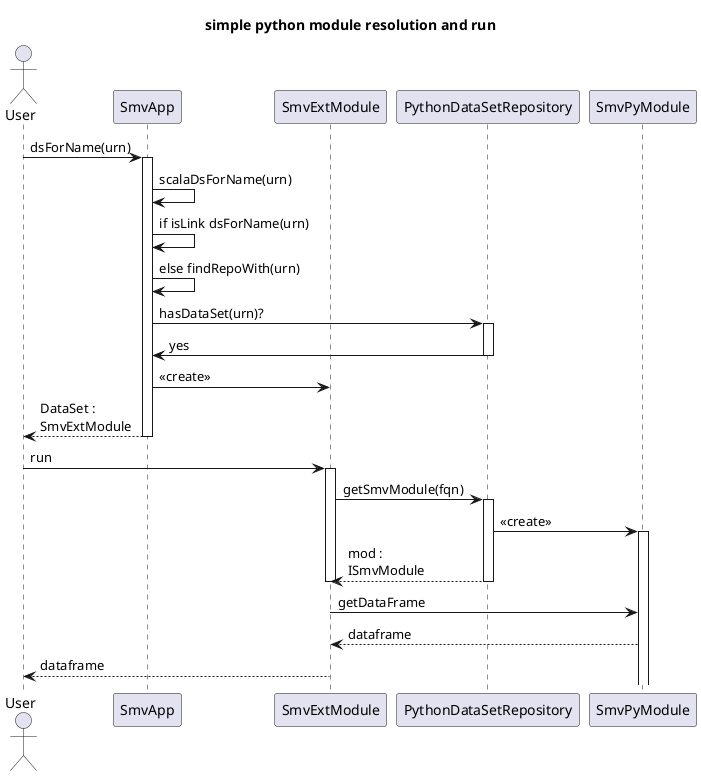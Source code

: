 @startuml
title simple python module resolution and run

Actor User
Participant SmvApp as app
Participant SmvExtModule as extmod
Participant PythonDataSetRepository as repo
Participant SmvPyModule as pymod

User -> app : dsForName(urn)
activate app
  app -> app : scalaDsForName(urn)
  app -> app : if isLink dsForName(urn)
  app -> app : else findRepoWith(urn)
	app -> repo : hasDataSet(urn)?
	activate repo
	repo -> app : yes
	deactivate repo
  app -> extmod : <<create>>
  app --> User : DataSet :\nSmvExtModule
deactivate app

User -> extmod : run
  activate extmod
  extmod -> repo : getSmvModule(fqn)
    activate repo
      repo -> pymod : <<create>>
      activate pymod
      repo --> extmod : mod :\nISmvModule
    deactivate repo
  deactivate extmod
  extmod -> pymod : getDataFrame
  pymod --> extmod : dataframe
extmod --> User : dataframe

@enduml

